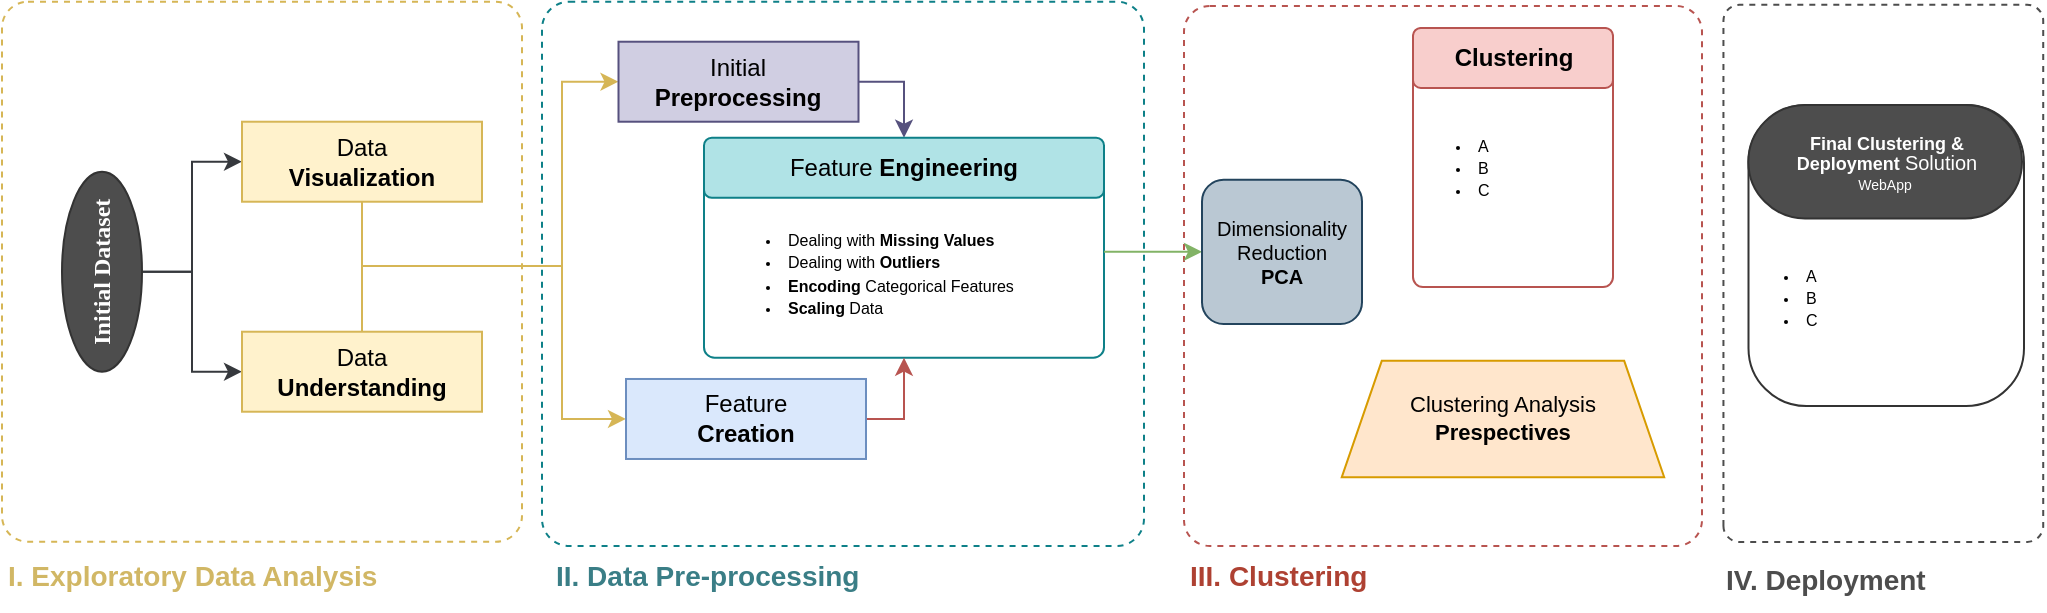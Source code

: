 <mxfile>
    <diagram id="GnySpQE1Cpet4CN0fvD1" name="Page-1">
        <mxGraphModel dx="2175" dy="340" grid="1" gridSize="10" guides="1" tooltips="1" connect="1" arrows="1" fold="1" page="1" pageScale="1" pageWidth="827" pageHeight="1169" math="0" shadow="0">
            <root>
                <mxCell id="0"/>
                <mxCell id="1" parent="0"/>
                <mxCell id="53" value="" style="rounded=1;whiteSpace=wrap;html=1;labelBackgroundColor=none;dashed=1;fillColor=none;arcSize=5;strokeColor=#4d4d4d;gradientColor=#7ea6e0;rotation=-90;movable=1;resizable=1;rotatable=1;deletable=1;editable=1;connectable=1;" parent="1" vertex="1">
                    <mxGeometry x="-773.62" y="193.73" width="268.57" height="159.89" as="geometry"/>
                </mxCell>
                <mxCell id="71" value="" style="rounded=1;whiteSpace=wrap;html=1;strokeColor=#333333;fontColor=#AE4132;fillColor=none;arcSize=21;strokeWidth=1;" vertex="1" parent="1">
                    <mxGeometry x="-706.75" y="189.52" width="137.75" height="150.48" as="geometry"/>
                </mxCell>
                <mxCell id="26" value="" style="rounded=1;whiteSpace=wrap;html=1;labelBackgroundColor=none;dashed=1;fillColor=none;arcSize=5;strokeColor=#0e8088;movable=1;resizable=1;rotatable=1;deletable=1;editable=1;connectable=1;" parent="1" vertex="1">
                    <mxGeometry x="-1310" y="137.87" width="301" height="272.13" as="geometry"/>
                </mxCell>
                <mxCell id="51" value="" style="rounded=1;whiteSpace=wrap;html=1;labelBackgroundColor=none;dashed=1;fillColor=none;arcSize=5;strokeColor=#b85450;movable=1;resizable=1;rotatable=1;deletable=1;editable=1;connectable=1;" parent="1" vertex="1">
                    <mxGeometry x="-989" y="140" width="259" height="270" as="geometry"/>
                </mxCell>
                <mxCell id="52" value="&lt;b style=&quot;font-size: 14px;&quot;&gt;III. Clustering&lt;/b&gt;" style="text;whiteSpace=wrap;html=1;rotation=0;fillColor=none;strokeColor=none;fontSize=14;verticalAlign=top;movable=1;resizable=1;rotatable=1;deletable=1;editable=1;connectable=1;fontColor=#AE4132;" parent="1" vertex="1">
                    <mxGeometry x="-988" y="409.87" width="260" height="30.13" as="geometry"/>
                </mxCell>
                <mxCell id="33" value="&lt;b&gt;&lt;br&gt;&lt;/b&gt;" style="whiteSpace=wrap;html=1;labelBackgroundColor=none;strokeColor=#0e8088;fillColor=none;rounded=1;arcSize=5;movable=1;resizable=1;rotatable=1;deletable=1;editable=1;connectable=1;" parent="1" vertex="1">
                    <mxGeometry x="-1229" y="210" width="200" height="105.86" as="geometry"/>
                </mxCell>
                <mxCell id="12" value="" style="rounded=1;whiteSpace=wrap;html=1;labelBackgroundColor=none;dashed=1;fillColor=none;arcSize=5;strokeColor=#d6b656;" parent="1" vertex="1">
                    <mxGeometry x="-1580" y="137.87" width="260" height="270" as="geometry"/>
                </mxCell>
                <mxCell id="5" style="edgeStyle=orthogonalEdgeStyle;html=1;exitX=0.5;exitY=1;exitDx=0;exitDy=0;rounded=0;entryX=0;entryY=0.5;entryDx=0;entryDy=0;fillColor=#eeeeee;strokeColor=#36393d;" parent="1" source="4" target="6" edge="1">
                    <mxGeometry relative="1" as="geometry">
                        <mxPoint x="-1440" y="257.86" as="targetPoint"/>
                    </mxGeometry>
                </mxCell>
                <mxCell id="8" style="edgeStyle=orthogonalEdgeStyle;rounded=0;html=1;exitX=0.5;exitY=1;exitDx=0;exitDy=0;entryX=0;entryY=0.5;entryDx=0;entryDy=0;fillColor=#eeeeee;strokeColor=#36393d;" parent="1" source="4" target="7" edge="1">
                    <mxGeometry relative="1" as="geometry"/>
                </mxCell>
                <mxCell id="4" value="&lt;b&gt;Initial Dataset&lt;/b&gt;" style="ellipse;whiteSpace=wrap;html=1;fillColor=#4D4D4D;strokeColor=#333333;fontColor=#FFFFFF;rounded=1;fontFamily=Calibri;fontSource=https%3A%2F%2Fwww.downloadfonts.io%2Fcalibri-font-family-free%2F;rotation=-90;" parent="1" vertex="1">
                    <mxGeometry x="-1580" y="252.86" width="100" height="40" as="geometry"/>
                </mxCell>
                <mxCell id="16" value="" style="edgeStyle=orthogonalEdgeStyle;rounded=0;html=1;fontColor=#d6b656;fillColor=#fff2cc;strokeColor=#d6b656;entryX=0;entryY=0.5;entryDx=0;entryDy=0;" parent="1" source="6" target="19" edge="1">
                    <mxGeometry relative="1" as="geometry">
                        <mxPoint x="-1150" y="200" as="targetPoint"/>
                        <Array as="points">
                            <mxPoint x="-1400" y="270"/>
                            <mxPoint x="-1300" y="270"/>
                            <mxPoint x="-1300" y="178"/>
                        </Array>
                    </mxGeometry>
                </mxCell>
                <mxCell id="6" value="Data&lt;br&gt;&lt;b&gt;Visualization&lt;/b&gt;" style="whiteSpace=wrap;html=1;fillColor=#fff2cc;strokeColor=#d6b656;" parent="1" vertex="1">
                    <mxGeometry x="-1460" y="197.86" width="120" height="40" as="geometry"/>
                </mxCell>
                <mxCell id="17" style="edgeStyle=orthogonalEdgeStyle;rounded=0;html=1;exitX=0.5;exitY=0;exitDx=0;exitDy=0;entryX=0;entryY=0.5;entryDx=0;entryDy=0;fontColor=#d6b656;fillColor=#fff2cc;strokeColor=#d6b656;" parent="1" source="7" target="22" edge="1">
                    <mxGeometry relative="1" as="geometry">
                        <mxPoint x="-1312.5" y="272.86" as="targetPoint"/>
                        <Array as="points">
                            <mxPoint x="-1400" y="270"/>
                            <mxPoint x="-1300" y="270"/>
                            <mxPoint x="-1300" y="347"/>
                        </Array>
                    </mxGeometry>
                </mxCell>
                <mxCell id="7" value="Data&lt;br&gt;&lt;b&gt;Understanding&lt;/b&gt;" style="whiteSpace=wrap;html=1;fillColor=#fff2cc;strokeColor=#d6b656;" parent="1" vertex="1">
                    <mxGeometry x="-1460" y="302.86" width="120" height="40" as="geometry"/>
                </mxCell>
                <mxCell id="14" value="&lt;b style=&quot;font-size: 14px;&quot;&gt;I. Exploratory Data Analysis&lt;/b&gt;" style="text;whiteSpace=wrap;html=1;rotation=0;fillColor=none;strokeColor=none;fontColor=#d1b765;fontSize=14;verticalAlign=top;" parent="1" vertex="1">
                    <mxGeometry x="-1579" y="409.87" width="259" height="30.13" as="geometry"/>
                </mxCell>
                <mxCell id="65" style="edgeStyle=orthogonalEdgeStyle;html=1;exitX=1;exitY=0.5;exitDx=0;exitDy=0;entryX=0.5;entryY=0;entryDx=0;entryDy=0;fillColor=#d0cee2;strokeColor=#56517e;rounded=0;movable=1;resizable=1;rotatable=1;deletable=1;editable=1;connectable=1;" parent="1" source="19" target="31" edge="1">
                    <mxGeometry relative="1" as="geometry"/>
                </mxCell>
                <mxCell id="19" value="Initial &lt;br&gt;&lt;b&gt;Preprocessing&lt;/b&gt;" style="whiteSpace=wrap;html=1;fillColor=#d0cee2;strokeColor=#56517e;movable=1;resizable=1;rotatable=1;deletable=1;editable=1;connectable=1;" parent="1" vertex="1">
                    <mxGeometry x="-1271.75" y="157.86" width="120" height="40" as="geometry"/>
                </mxCell>
                <mxCell id="27" value="&lt;b style=&quot;font-size: 14px;&quot;&gt;&lt;font color=&quot;#3a7e86&quot; face=&quot;Helvetica&quot;&gt;II.&amp;nbsp;Data Pre-processing&lt;/font&gt;&lt;/b&gt;" style="text;whiteSpace=wrap;html=1;rotation=0;fillColor=none;strokeColor=none;fontColor=#1A3300;fontFamily=Calibri;fontSource=https%3A%2F%2Fwww.downloadfonts.io%2Fcalibri-font-family-free%2F;fontSize=14;verticalAlign=top;movable=1;resizable=1;rotatable=1;deletable=1;editable=1;connectable=1;" parent="1" vertex="1">
                    <mxGeometry x="-1305.5" y="409.87" width="187.5" height="30.13" as="geometry"/>
                </mxCell>
                <mxCell id="31" value="Feature &lt;b&gt;Engineering&lt;br&gt;&lt;/b&gt;" style="whiteSpace=wrap;html=1;labelBackgroundColor=none;strokeColor=#0e8088;fillColor=#b0e3e6;rounded=1;arcSize=13;movable=1;resizable=1;rotatable=1;deletable=1;editable=1;connectable=1;" parent="1" vertex="1">
                    <mxGeometry x="-1229" y="205.86" width="200" height="30" as="geometry"/>
                </mxCell>
                <mxCell id="67" style="edgeStyle=none;html=1;entryX=0;entryY=0.5;entryDx=0;entryDy=0;fontColor=#d1b765;exitX=1;exitY=0.5;exitDx=0;exitDy=0;fillColor=#d5e8d4;strokeColor=#82b366;" edge="1" parent="1" source="33" target="34">
                    <mxGeometry relative="1" as="geometry">
                        <mxPoint x="-1030" y="286" as="sourcePoint"/>
                    </mxGeometry>
                </mxCell>
                <mxCell id="32" value="&lt;ul style=&quot;font-size: 8px; line-height: 140%;&quot;&gt;&lt;li&gt;Dealing with &lt;b&gt;Missing Values&lt;/b&gt;&lt;/li&gt;&lt;li&gt;Dealing with &lt;b&gt;Outliers&lt;/b&gt;&lt;/li&gt;&lt;li&gt;&lt;b&gt;Encoding &lt;/b&gt;Categorical Features&lt;/li&gt;&lt;li&gt;&lt;b&gt;Scaling&lt;/b&gt; Data&lt;/li&gt;&lt;/ul&gt;" style="text;html=1;align=left;verticalAlign=middle;resizable=1;points=[];autosize=1;strokeColor=none;fillColor=none;fontColor=default;movable=1;rotatable=1;deletable=1;editable=1;connectable=1;" parent="1" vertex="1">
                    <mxGeometry x="-1229" y="223.93" width="180" height="100" as="geometry"/>
                </mxCell>
                <mxCell id="34" value="&lt;font style=&quot;font-size: 10px;&quot;&gt;Dimensionality Reduction&lt;br&gt;&lt;b&gt;PCA&lt;/b&gt;&lt;/font&gt;" style="whiteSpace=wrap;html=1;rounded=1;labelBackgroundColor=none;strokeColor=#23445d;fontSize=8;fillColor=#bac8d3;movable=1;resizable=1;rotatable=1;deletable=1;editable=1;connectable=1;" parent="1" vertex="1">
                    <mxGeometry x="-980" y="226.89" width="80" height="72.07" as="geometry"/>
                </mxCell>
                <mxCell id="45" value="&lt;font style=&quot;&quot;&gt;&lt;span style=&quot;font-size: 11px;&quot;&gt;Clustering Analysis&lt;/span&gt;&lt;b style=&quot;font-size: 11px;&quot;&gt; Prespectives&lt;/b&gt;&lt;/font&gt;" style="shape=trapezoid;perimeter=trapezoidPerimeter;whiteSpace=wrap;html=1;fixedSize=1;rounded=0;glass=0;labelBackgroundColor=none;sketch=0;strokeColor=#d79b00;strokeWidth=1;fontSize=6;fillColor=#ffe6cc;movable=1;resizable=1;rotatable=1;deletable=1;editable=1;connectable=1;rotation=0;" parent="1" vertex="1">
                    <mxGeometry x="-910.11" y="317.4" width="161.21" height="58.18" as="geometry"/>
                </mxCell>
                <mxCell id="54" value="&lt;b style=&quot;font-size: 14px;&quot;&gt;IV. Deployment&lt;/b&gt;" style="text;whiteSpace=wrap;html=1;rotation=0;fillColor=none;strokeColor=none;fontSize=14;gradientColor=#b3b3b3;fontColor=#4d4d4d;movable=1;resizable=1;rotatable=1;deletable=1;editable=1;connectable=1;" parent="1" vertex="1">
                    <mxGeometry x="-720.21" y="412.1" width="141" height="30.13" as="geometry"/>
                </mxCell>
                <mxCell id="66" style="edgeStyle=orthogonalEdgeStyle;html=1;exitX=1;exitY=0.5;exitDx=0;exitDy=0;rounded=0;fillColor=#f8cecc;strokeColor=#b85450;movable=1;resizable=1;rotatable=1;deletable=1;editable=1;connectable=1;entryX=0.5;entryY=1;entryDx=0;entryDy=0;" parent="1" source="22" target="33" edge="1">
                    <mxGeometry relative="1" as="geometry">
                        <mxPoint x="-1130" y="320" as="targetPoint"/>
                    </mxGeometry>
                </mxCell>
                <mxCell id="22" value="Feature&lt;br&gt;&lt;b&gt;Creation&lt;/b&gt;" style="whiteSpace=wrap;html=1;fillColor=#dae8fc;strokeColor=#6c8ebf;movable=1;resizable=1;rotatable=1;deletable=1;editable=1;connectable=1;" parent="1" vertex="1">
                    <mxGeometry x="-1268" y="326.49" width="120" height="40" as="geometry"/>
                </mxCell>
                <mxCell id="62" value="&lt;b&gt;&lt;br&gt;&lt;/b&gt;" style="whiteSpace=wrap;html=1;labelBackgroundColor=none;strokeColor=#b85450;fillColor=none;rounded=1;arcSize=5;movable=1;resizable=1;rotatable=1;deletable=1;editable=1;connectable=1;" parent="1" vertex="1">
                    <mxGeometry x="-874.5" y="150.97" width="100" height="129.57" as="geometry"/>
                </mxCell>
                <mxCell id="63" value="&lt;b&gt;Clustering&lt;br&gt;&lt;/b&gt;" style="whiteSpace=wrap;html=1;labelBackgroundColor=none;strokeColor=#b85450;fillColor=#f8cecc;rounded=1;arcSize=13;movable=1;resizable=1;rotatable=1;deletable=1;editable=1;connectable=1;" parent="1" vertex="1">
                    <mxGeometry x="-874.5" y="150.97" width="100" height="30" as="geometry"/>
                </mxCell>
                <mxCell id="64" value="&lt;ul style=&quot;font-size: 8px; line-height: 140%;&quot;&gt;&lt;li&gt;A&lt;/li&gt;&lt;li&gt;B&lt;/li&gt;&lt;li&gt;C&lt;/li&gt;&lt;/ul&gt;" style="text;html=1;align=left;verticalAlign=middle;resizable=1;points=[];autosize=1;strokeColor=none;fillColor=none;fontColor=default;movable=1;rotatable=1;deletable=1;editable=1;connectable=1;" parent="1" vertex="1">
                    <mxGeometry x="-884.5" y="180.86" width="70" height="80" as="geometry"/>
                </mxCell>
                <mxCell id="48" value="&lt;p style=&quot;line-height: 0%;&quot;&gt;&lt;b style=&quot;font-size: 9px;&quot;&gt;Final Clustering&amp;nbsp;&lt;/b&gt;&lt;span style=&quot;font-size: 9px;&quot;&gt;&lt;b&gt;&amp;amp;&lt;/b&gt;&lt;/span&gt;&lt;/p&gt;&lt;p style=&quot;line-height: 0%;&quot;&gt;&lt;b style=&quot;font-size: 9px;&quot;&gt;Deployment &lt;/b&gt;&lt;font size=&quot;1&quot;&gt;Solution&lt;/font&gt;&lt;/p&gt;&lt;p style=&quot;line-height: 0%;&quot;&gt;&lt;b style=&quot;background-color: initial; font-size: 9px;&quot;&gt;&amp;nbsp;&lt;/b&gt;&lt;/p&gt;" style="html=1;dashed=0;whitespace=wrap;shape=mxgraph.dfd.start;fillColor=#4D4D4D;strokeColor=#333333;fontColor=#ffffff;strokeWidth=1;fontSize=10;rotation=0;movable=1;resizable=1;rotatable=1;deletable=1;editable=1;connectable=1;" parent="1" vertex="1">
                    <mxGeometry x="-706.83" y="189.52" width="136.83" height="56.68" as="geometry"/>
                </mxCell>
                <mxCell id="49" value="&lt;span style=&quot;color: rgb(255, 255, 255);&quot;&gt;&lt;font style=&quot;font-size: 7px;&quot;&gt;WebApp&lt;/font&gt;&lt;/span&gt;" style="text;html=1;align=center;verticalAlign=middle;resizable=1;points=[];autosize=1;strokeColor=none;fillColor=none;fontSize=5;fontColor=#1A3300;rotation=0;movable=1;rotatable=1;deletable=1;editable=1;connectable=1;" parent="1" vertex="1">
                    <mxGeometry x="-664.33" y="219.515" width="50" height="20" as="geometry"/>
                </mxCell>
                <mxCell id="72" value="&lt;ul style=&quot;font-size: 8px; line-height: 140%;&quot;&gt;&lt;li&gt;A&lt;/li&gt;&lt;li&gt;B&lt;/li&gt;&lt;li&gt;C&lt;/li&gt;&lt;/ul&gt;" style="text;html=1;align=left;verticalAlign=middle;resizable=1;points=[];autosize=1;strokeColor=none;fillColor=none;fontColor=default;movable=1;rotatable=1;deletable=1;editable=1;connectable=1;" vertex="1" parent="1">
                    <mxGeometry x="-720.21" y="246.2" width="150.21" height="80" as="geometry"/>
                </mxCell>
            </root>
        </mxGraphModel>
    </diagram>
</mxfile>